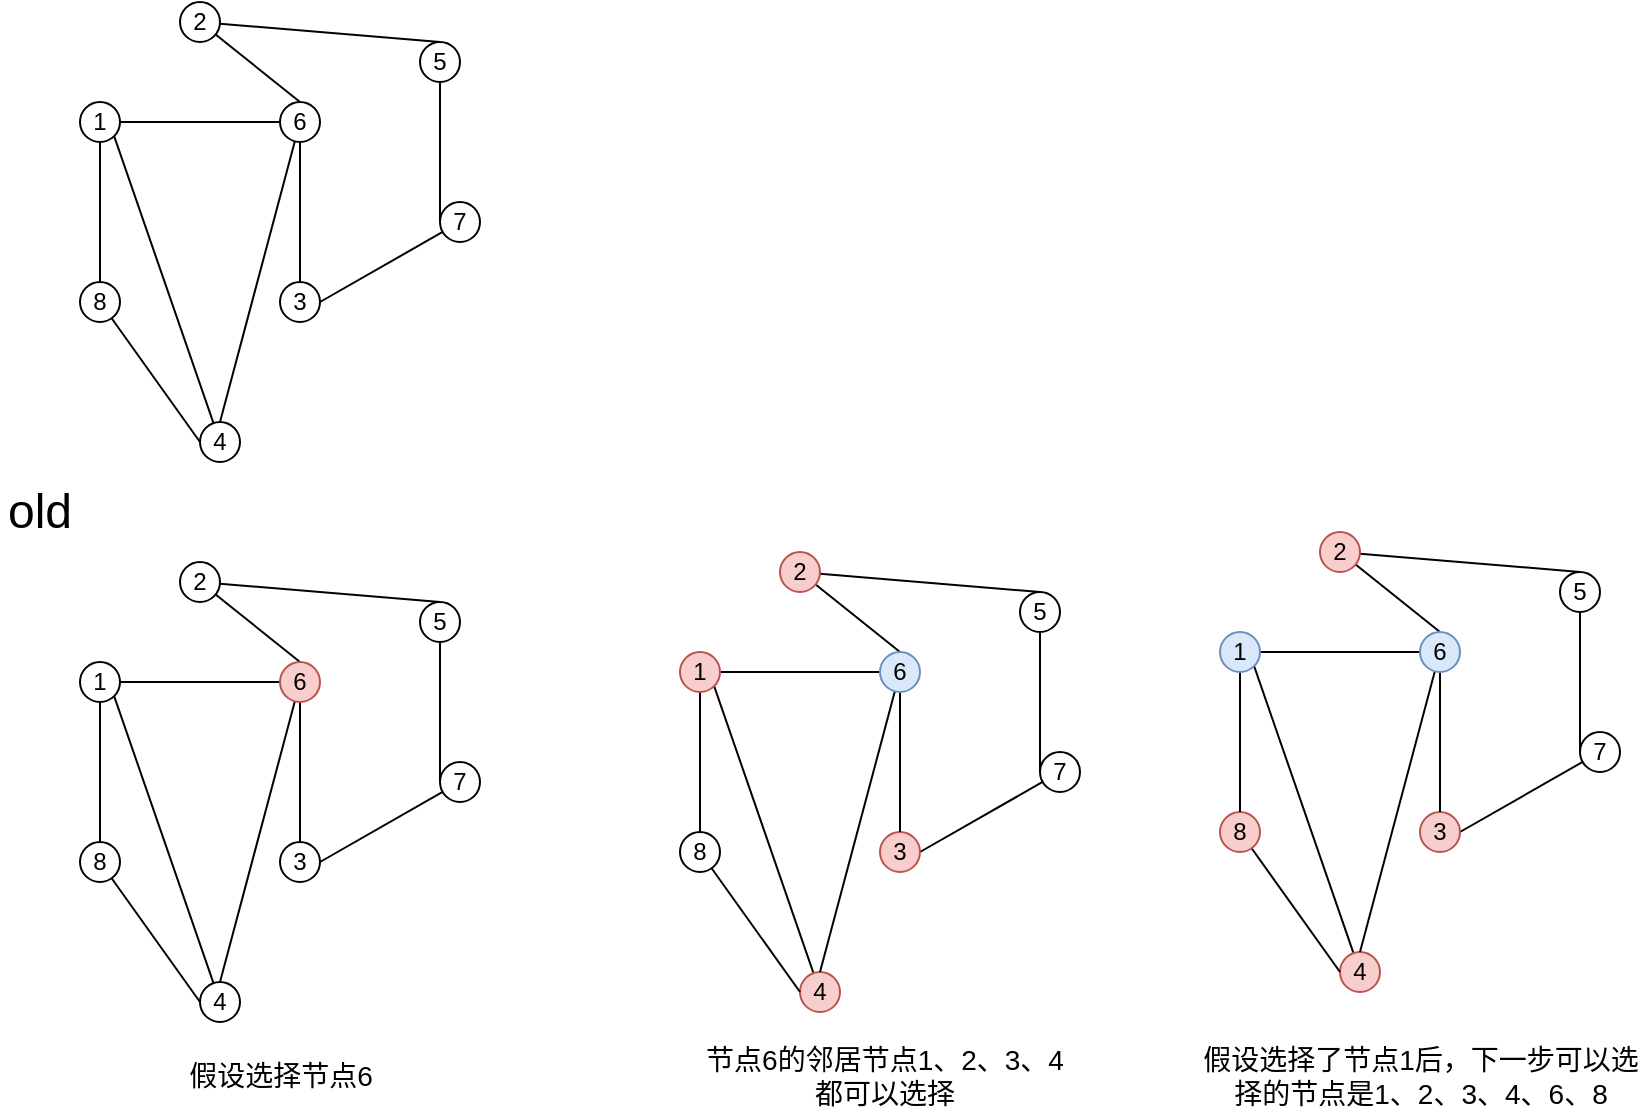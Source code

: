 <mxfile version="10.9.6" type="github"><diagram id="M6rszMiAH-zzzYYt7sG1" name="第 1 页"><mxGraphModel dx="1180" dy="715" grid="1" gridSize="10" guides="1" tooltips="1" connect="1" arrows="1" fold="1" page="1" pageScale="1" pageWidth="827" pageHeight="1169" math="0" shadow="0"><root><mxCell id="0"/><mxCell id="1" parent="0"/><mxCell id="BoHp_QuzeGT2TgdEupGR-20" style="edgeStyle=none;rounded=0;orthogonalLoop=1;jettySize=auto;html=1;entryX=1;entryY=1;entryDx=0;entryDy=0;endArrow=none;endFill=0;" parent="1" source="BoHp_QuzeGT2TgdEupGR-1" target="BoHp_QuzeGT2TgdEupGR-7" edge="1"><mxGeometry relative="1" as="geometry"/></mxCell><mxCell id="BoHp_QuzeGT2TgdEupGR-1" value="4" style="ellipse;whiteSpace=wrap;html=1;" parent="1" vertex="1"><mxGeometry x="140" y="230" width="20" height="20" as="geometry"/></mxCell><mxCell id="BoHp_QuzeGT2TgdEupGR-17" style="edgeStyle=none;rounded=0;orthogonalLoop=1;jettySize=auto;html=1;entryX=0;entryY=0.5;entryDx=0;entryDy=0;endArrow=none;endFill=0;" parent="1" source="BoHp_QuzeGT2TgdEupGR-2" target="BoHp_QuzeGT2TgdEupGR-4" edge="1"><mxGeometry relative="1" as="geometry"/></mxCell><mxCell id="BoHp_QuzeGT2TgdEupGR-2" value="5" style="ellipse;whiteSpace=wrap;html=1;" parent="1" vertex="1"><mxGeometry x="250" y="40" width="20" height="20" as="geometry"/></mxCell><mxCell id="BoHp_QuzeGT2TgdEupGR-16" style="edgeStyle=none;rounded=0;orthogonalLoop=1;jettySize=auto;html=1;entryX=0.5;entryY=0;entryDx=0;entryDy=0;endArrow=none;endFill=0;" parent="1" source="BoHp_QuzeGT2TgdEupGR-3" target="BoHp_QuzeGT2TgdEupGR-2" edge="1"><mxGeometry relative="1" as="geometry"/></mxCell><mxCell id="BoHp_QuzeGT2TgdEupGR-18" style="edgeStyle=none;rounded=0;orthogonalLoop=1;jettySize=auto;html=1;entryX=0.5;entryY=0;entryDx=0;entryDy=0;endArrow=none;endFill=0;" parent="1" source="BoHp_QuzeGT2TgdEupGR-3" target="BoHp_QuzeGT2TgdEupGR-8" edge="1"><mxGeometry relative="1" as="geometry"/></mxCell><mxCell id="BoHp_QuzeGT2TgdEupGR-3" value="2" style="ellipse;whiteSpace=wrap;html=1;" parent="1" vertex="1"><mxGeometry x="130" y="20" width="20" height="20" as="geometry"/></mxCell><mxCell id="BoHp_QuzeGT2TgdEupGR-22" style="edgeStyle=none;rounded=0;orthogonalLoop=1;jettySize=auto;html=1;entryX=1;entryY=0.5;entryDx=0;entryDy=0;endArrow=none;endFill=0;" parent="1" source="BoHp_QuzeGT2TgdEupGR-4" target="BoHp_QuzeGT2TgdEupGR-6" edge="1"><mxGeometry relative="1" as="geometry"/></mxCell><mxCell id="BoHp_QuzeGT2TgdEupGR-4" value="7" style="ellipse;whiteSpace=wrap;html=1;" parent="1" vertex="1"><mxGeometry x="260" y="120" width="20" height="20" as="geometry"/></mxCell><mxCell id="BoHp_QuzeGT2TgdEupGR-21" style="edgeStyle=none;rounded=0;orthogonalLoop=1;jettySize=auto;html=1;entryX=0;entryY=0.5;entryDx=0;entryDy=0;endArrow=none;endFill=0;" parent="1" source="BoHp_QuzeGT2TgdEupGR-5" target="BoHp_QuzeGT2TgdEupGR-1" edge="1"><mxGeometry relative="1" as="geometry"/></mxCell><mxCell id="BoHp_QuzeGT2TgdEupGR-5" value="8" style="ellipse;whiteSpace=wrap;html=1;" parent="1" vertex="1"><mxGeometry x="80" y="160" width="20" height="20" as="geometry"/></mxCell><mxCell id="BoHp_QuzeGT2TgdEupGR-6" value="3" style="ellipse;whiteSpace=wrap;html=1;" parent="1" vertex="1"><mxGeometry x="180" y="160" width="20" height="20" as="geometry"/></mxCell><mxCell id="BoHp_QuzeGT2TgdEupGR-14" style="edgeStyle=orthogonalEdgeStyle;rounded=0;orthogonalLoop=1;jettySize=auto;html=1;entryX=0.5;entryY=0;entryDx=0;entryDy=0;endArrow=none;endFill=0;" parent="1" source="BoHp_QuzeGT2TgdEupGR-7" target="BoHp_QuzeGT2TgdEupGR-5" edge="1"><mxGeometry relative="1" as="geometry"/></mxCell><mxCell id="BoHp_QuzeGT2TgdEupGR-15" style="edgeStyle=none;rounded=0;orthogonalLoop=1;jettySize=auto;html=1;entryX=0;entryY=0.5;entryDx=0;entryDy=0;endArrow=none;endFill=0;" parent="1" source="BoHp_QuzeGT2TgdEupGR-7" target="BoHp_QuzeGT2TgdEupGR-8" edge="1"><mxGeometry relative="1" as="geometry"/></mxCell><mxCell id="BoHp_QuzeGT2TgdEupGR-7" value="1" style="ellipse;whiteSpace=wrap;html=1;" parent="1" vertex="1"><mxGeometry x="80" y="70" width="20" height="20" as="geometry"/></mxCell><mxCell id="BoHp_QuzeGT2TgdEupGR-19" style="edgeStyle=none;rounded=0;orthogonalLoop=1;jettySize=auto;html=1;entryX=0.5;entryY=0;entryDx=0;entryDy=0;endArrow=none;endFill=0;" parent="1" source="BoHp_QuzeGT2TgdEupGR-8" target="BoHp_QuzeGT2TgdEupGR-6" edge="1"><mxGeometry relative="1" as="geometry"/></mxCell><mxCell id="BoHp_QuzeGT2TgdEupGR-23" style="edgeStyle=none;rounded=0;orthogonalLoop=1;jettySize=auto;html=1;entryX=0.5;entryY=0;entryDx=0;entryDy=0;endArrow=none;endFill=0;" parent="1" source="BoHp_QuzeGT2TgdEupGR-8" target="BoHp_QuzeGT2TgdEupGR-1" edge="1"><mxGeometry relative="1" as="geometry"/></mxCell><mxCell id="BoHp_QuzeGT2TgdEupGR-8" value="6" style="ellipse;whiteSpace=wrap;html=1;" parent="1" vertex="1"><mxGeometry x="180" y="70" width="20" height="20" as="geometry"/></mxCell><mxCell id="FFjB3CCatayLa6KqFZki-2" style="edgeStyle=none;rounded=0;orthogonalLoop=1;jettySize=auto;html=1;entryX=1;entryY=1;entryDx=0;entryDy=0;endArrow=none;endFill=0;" edge="1" parent="1" source="FFjB3CCatayLa6KqFZki-3" target="FFjB3CCatayLa6KqFZki-16"><mxGeometry relative="1" as="geometry"/></mxCell><mxCell id="FFjB3CCatayLa6KqFZki-3" value="4" style="ellipse;whiteSpace=wrap;html=1;" vertex="1" parent="1"><mxGeometry x="140" y="510" width="20" height="20" as="geometry"/></mxCell><mxCell id="FFjB3CCatayLa6KqFZki-4" style="edgeStyle=none;rounded=0;orthogonalLoop=1;jettySize=auto;html=1;entryX=0;entryY=0.5;entryDx=0;entryDy=0;endArrow=none;endFill=0;" edge="1" parent="1" source="FFjB3CCatayLa6KqFZki-5" target="FFjB3CCatayLa6KqFZki-10"><mxGeometry relative="1" as="geometry"/></mxCell><mxCell id="FFjB3CCatayLa6KqFZki-5" value="5" style="ellipse;whiteSpace=wrap;html=1;" vertex="1" parent="1"><mxGeometry x="250" y="320" width="20" height="20" as="geometry"/></mxCell><mxCell id="FFjB3CCatayLa6KqFZki-6" style="edgeStyle=none;rounded=0;orthogonalLoop=1;jettySize=auto;html=1;entryX=0.5;entryY=0;entryDx=0;entryDy=0;endArrow=none;endFill=0;" edge="1" parent="1" source="FFjB3CCatayLa6KqFZki-8" target="FFjB3CCatayLa6KqFZki-5"><mxGeometry relative="1" as="geometry"/></mxCell><mxCell id="FFjB3CCatayLa6KqFZki-7" style="edgeStyle=none;rounded=0;orthogonalLoop=1;jettySize=auto;html=1;entryX=0.5;entryY=0;entryDx=0;entryDy=0;endArrow=none;endFill=0;" edge="1" parent="1" source="FFjB3CCatayLa6KqFZki-8" target="FFjB3CCatayLa6KqFZki-19"><mxGeometry relative="1" as="geometry"/></mxCell><mxCell id="FFjB3CCatayLa6KqFZki-8" value="2" style="ellipse;whiteSpace=wrap;html=1;" vertex="1" parent="1"><mxGeometry x="130" y="300" width="20" height="20" as="geometry"/></mxCell><mxCell id="FFjB3CCatayLa6KqFZki-9" style="edgeStyle=none;rounded=0;orthogonalLoop=1;jettySize=auto;html=1;entryX=1;entryY=0.5;entryDx=0;entryDy=0;endArrow=none;endFill=0;" edge="1" parent="1" source="FFjB3CCatayLa6KqFZki-10" target="FFjB3CCatayLa6KqFZki-13"><mxGeometry relative="1" as="geometry"/></mxCell><mxCell id="FFjB3CCatayLa6KqFZki-10" value="7" style="ellipse;whiteSpace=wrap;html=1;" vertex="1" parent="1"><mxGeometry x="260" y="400" width="20" height="20" as="geometry"/></mxCell><mxCell id="FFjB3CCatayLa6KqFZki-11" style="edgeStyle=none;rounded=0;orthogonalLoop=1;jettySize=auto;html=1;entryX=0;entryY=0.5;entryDx=0;entryDy=0;endArrow=none;endFill=0;" edge="1" parent="1" source="FFjB3CCatayLa6KqFZki-12" target="FFjB3CCatayLa6KqFZki-3"><mxGeometry relative="1" as="geometry"/></mxCell><mxCell id="FFjB3CCatayLa6KqFZki-12" value="8" style="ellipse;whiteSpace=wrap;html=1;" vertex="1" parent="1"><mxGeometry x="80" y="440" width="20" height="20" as="geometry"/></mxCell><mxCell id="FFjB3CCatayLa6KqFZki-13" value="3" style="ellipse;whiteSpace=wrap;html=1;" vertex="1" parent="1"><mxGeometry x="180" y="440" width="20" height="20" as="geometry"/></mxCell><mxCell id="FFjB3CCatayLa6KqFZki-14" style="edgeStyle=orthogonalEdgeStyle;rounded=0;orthogonalLoop=1;jettySize=auto;html=1;entryX=0.5;entryY=0;entryDx=0;entryDy=0;endArrow=none;endFill=0;" edge="1" parent="1" source="FFjB3CCatayLa6KqFZki-16" target="FFjB3CCatayLa6KqFZki-12"><mxGeometry relative="1" as="geometry"/></mxCell><mxCell id="FFjB3CCatayLa6KqFZki-15" style="edgeStyle=none;rounded=0;orthogonalLoop=1;jettySize=auto;html=1;entryX=0;entryY=0.5;entryDx=0;entryDy=0;endArrow=none;endFill=0;" edge="1" parent="1" source="FFjB3CCatayLa6KqFZki-16" target="FFjB3CCatayLa6KqFZki-19"><mxGeometry relative="1" as="geometry"/></mxCell><mxCell id="FFjB3CCatayLa6KqFZki-16" value="1" style="ellipse;whiteSpace=wrap;html=1;" vertex="1" parent="1"><mxGeometry x="80" y="350" width="20" height="20" as="geometry"/></mxCell><mxCell id="FFjB3CCatayLa6KqFZki-17" style="edgeStyle=none;rounded=0;orthogonalLoop=1;jettySize=auto;html=1;entryX=0.5;entryY=0;entryDx=0;entryDy=0;endArrow=none;endFill=0;" edge="1" parent="1" source="FFjB3CCatayLa6KqFZki-19" target="FFjB3CCatayLa6KqFZki-13"><mxGeometry relative="1" as="geometry"/></mxCell><mxCell id="FFjB3CCatayLa6KqFZki-18" style="edgeStyle=none;rounded=0;orthogonalLoop=1;jettySize=auto;html=1;entryX=0.5;entryY=0;entryDx=0;entryDy=0;endArrow=none;endFill=0;" edge="1" parent="1" source="FFjB3CCatayLa6KqFZki-19" target="FFjB3CCatayLa6KqFZki-3"><mxGeometry relative="1" as="geometry"/></mxCell><mxCell id="FFjB3CCatayLa6KqFZki-19" value="6" style="ellipse;whiteSpace=wrap;html=1;fillColor=#f8cecc;strokeColor=#b85450;" vertex="1" parent="1"><mxGeometry x="180" y="350" width="20" height="20" as="geometry"/></mxCell><mxCell id="FFjB3CCatayLa6KqFZki-38" style="edgeStyle=none;rounded=0;orthogonalLoop=1;jettySize=auto;html=1;entryX=1;entryY=1;entryDx=0;entryDy=0;endArrow=none;endFill=0;" edge="1" parent="1" source="FFjB3CCatayLa6KqFZki-39" target="FFjB3CCatayLa6KqFZki-52"><mxGeometry relative="1" as="geometry"/></mxCell><mxCell id="FFjB3CCatayLa6KqFZki-39" value="4" style="ellipse;whiteSpace=wrap;html=1;fillColor=#f8cecc;strokeColor=#b85450;" vertex="1" parent="1"><mxGeometry x="440" y="505" width="20" height="20" as="geometry"/></mxCell><mxCell id="FFjB3CCatayLa6KqFZki-40" style="edgeStyle=none;rounded=0;orthogonalLoop=1;jettySize=auto;html=1;entryX=0;entryY=0.5;entryDx=0;entryDy=0;endArrow=none;endFill=0;" edge="1" parent="1" source="FFjB3CCatayLa6KqFZki-41" target="FFjB3CCatayLa6KqFZki-46"><mxGeometry relative="1" as="geometry"/></mxCell><mxCell id="FFjB3CCatayLa6KqFZki-41" value="5" style="ellipse;whiteSpace=wrap;html=1;" vertex="1" parent="1"><mxGeometry x="550" y="315" width="20" height="20" as="geometry"/></mxCell><mxCell id="FFjB3CCatayLa6KqFZki-42" style="edgeStyle=none;rounded=0;orthogonalLoop=1;jettySize=auto;html=1;entryX=0.5;entryY=0;entryDx=0;entryDy=0;endArrow=none;endFill=0;" edge="1" parent="1" source="FFjB3CCatayLa6KqFZki-44" target="FFjB3CCatayLa6KqFZki-41"><mxGeometry relative="1" as="geometry"/></mxCell><mxCell id="FFjB3CCatayLa6KqFZki-43" style="edgeStyle=none;rounded=0;orthogonalLoop=1;jettySize=auto;html=1;entryX=0.5;entryY=0;entryDx=0;entryDy=0;endArrow=none;endFill=0;" edge="1" parent="1" source="FFjB3CCatayLa6KqFZki-44" target="FFjB3CCatayLa6KqFZki-55"><mxGeometry relative="1" as="geometry"/></mxCell><mxCell id="FFjB3CCatayLa6KqFZki-44" value="2" style="ellipse;whiteSpace=wrap;html=1;fillColor=#f8cecc;strokeColor=#b85450;" vertex="1" parent="1"><mxGeometry x="430" y="295" width="20" height="20" as="geometry"/></mxCell><mxCell id="FFjB3CCatayLa6KqFZki-45" style="edgeStyle=none;rounded=0;orthogonalLoop=1;jettySize=auto;html=1;entryX=1;entryY=0.5;entryDx=0;entryDy=0;endArrow=none;endFill=0;" edge="1" parent="1" source="FFjB3CCatayLa6KqFZki-46" target="FFjB3CCatayLa6KqFZki-49"><mxGeometry relative="1" as="geometry"/></mxCell><mxCell id="FFjB3CCatayLa6KqFZki-46" value="7" style="ellipse;whiteSpace=wrap;html=1;" vertex="1" parent="1"><mxGeometry x="560" y="395" width="20" height="20" as="geometry"/></mxCell><mxCell id="FFjB3CCatayLa6KqFZki-47" style="edgeStyle=none;rounded=0;orthogonalLoop=1;jettySize=auto;html=1;entryX=0;entryY=0.5;entryDx=0;entryDy=0;endArrow=none;endFill=0;" edge="1" parent="1" source="FFjB3CCatayLa6KqFZki-48" target="FFjB3CCatayLa6KqFZki-39"><mxGeometry relative="1" as="geometry"/></mxCell><mxCell id="FFjB3CCatayLa6KqFZki-48" value="8" style="ellipse;whiteSpace=wrap;html=1;" vertex="1" parent="1"><mxGeometry x="380" y="435" width="20" height="20" as="geometry"/></mxCell><mxCell id="FFjB3CCatayLa6KqFZki-49" value="3" style="ellipse;whiteSpace=wrap;html=1;fillColor=#f8cecc;strokeColor=#b85450;" vertex="1" parent="1"><mxGeometry x="480" y="435" width="20" height="20" as="geometry"/></mxCell><mxCell id="FFjB3CCatayLa6KqFZki-50" style="edgeStyle=orthogonalEdgeStyle;rounded=0;orthogonalLoop=1;jettySize=auto;html=1;entryX=0.5;entryY=0;entryDx=0;entryDy=0;endArrow=none;endFill=0;" edge="1" parent="1" source="FFjB3CCatayLa6KqFZki-52" target="FFjB3CCatayLa6KqFZki-48"><mxGeometry relative="1" as="geometry"/></mxCell><mxCell id="FFjB3CCatayLa6KqFZki-51" style="edgeStyle=none;rounded=0;orthogonalLoop=1;jettySize=auto;html=1;entryX=0;entryY=0.5;entryDx=0;entryDy=0;endArrow=none;endFill=0;" edge="1" parent="1" source="FFjB3CCatayLa6KqFZki-52" target="FFjB3CCatayLa6KqFZki-55"><mxGeometry relative="1" as="geometry"/></mxCell><mxCell id="FFjB3CCatayLa6KqFZki-52" value="1" style="ellipse;whiteSpace=wrap;html=1;fillColor=#f8cecc;strokeColor=#b85450;" vertex="1" parent="1"><mxGeometry x="380" y="345" width="20" height="20" as="geometry"/></mxCell><mxCell id="FFjB3CCatayLa6KqFZki-53" style="edgeStyle=none;rounded=0;orthogonalLoop=1;jettySize=auto;html=1;entryX=0.5;entryY=0;entryDx=0;entryDy=0;endArrow=none;endFill=0;" edge="1" parent="1" source="FFjB3CCatayLa6KqFZki-55" target="FFjB3CCatayLa6KqFZki-49"><mxGeometry relative="1" as="geometry"/></mxCell><mxCell id="FFjB3CCatayLa6KqFZki-54" style="edgeStyle=none;rounded=0;orthogonalLoop=1;jettySize=auto;html=1;entryX=0.5;entryY=0;entryDx=0;entryDy=0;endArrow=none;endFill=0;" edge="1" parent="1" source="FFjB3CCatayLa6KqFZki-55" target="FFjB3CCatayLa6KqFZki-39"><mxGeometry relative="1" as="geometry"/></mxCell><mxCell id="FFjB3CCatayLa6KqFZki-55" value="6" style="ellipse;whiteSpace=wrap;html=1;fillColor=#dae8fc;strokeColor=#6c8ebf;" vertex="1" parent="1"><mxGeometry x="480" y="345" width="20" height="20" as="geometry"/></mxCell><mxCell id="FFjB3CCatayLa6KqFZki-56" style="edgeStyle=none;rounded=0;orthogonalLoop=1;jettySize=auto;html=1;entryX=1;entryY=1;entryDx=0;entryDy=0;endArrow=none;endFill=0;" edge="1" parent="1" source="FFjB3CCatayLa6KqFZki-57" target="FFjB3CCatayLa6KqFZki-70"><mxGeometry relative="1" as="geometry"/></mxCell><mxCell id="FFjB3CCatayLa6KqFZki-57" value="4" style="ellipse;whiteSpace=wrap;html=1;fillColor=#f8cecc;strokeColor=#b85450;" vertex="1" parent="1"><mxGeometry x="710" y="495" width="20" height="20" as="geometry"/></mxCell><mxCell id="FFjB3CCatayLa6KqFZki-58" style="edgeStyle=none;rounded=0;orthogonalLoop=1;jettySize=auto;html=1;entryX=0;entryY=0.5;entryDx=0;entryDy=0;endArrow=none;endFill=0;" edge="1" parent="1" source="FFjB3CCatayLa6KqFZki-59" target="FFjB3CCatayLa6KqFZki-64"><mxGeometry relative="1" as="geometry"/></mxCell><mxCell id="FFjB3CCatayLa6KqFZki-59" value="5" style="ellipse;whiteSpace=wrap;html=1;" vertex="1" parent="1"><mxGeometry x="820" y="305" width="20" height="20" as="geometry"/></mxCell><mxCell id="FFjB3CCatayLa6KqFZki-60" style="edgeStyle=none;rounded=0;orthogonalLoop=1;jettySize=auto;html=1;entryX=0.5;entryY=0;entryDx=0;entryDy=0;endArrow=none;endFill=0;" edge="1" parent="1" source="FFjB3CCatayLa6KqFZki-62" target="FFjB3CCatayLa6KqFZki-59"><mxGeometry relative="1" as="geometry"/></mxCell><mxCell id="FFjB3CCatayLa6KqFZki-61" style="edgeStyle=none;rounded=0;orthogonalLoop=1;jettySize=auto;html=1;entryX=0.5;entryY=0;entryDx=0;entryDy=0;endArrow=none;endFill=0;" edge="1" parent="1" source="FFjB3CCatayLa6KqFZki-62" target="FFjB3CCatayLa6KqFZki-73"><mxGeometry relative="1" as="geometry"/></mxCell><mxCell id="FFjB3CCatayLa6KqFZki-62" value="2" style="ellipse;whiteSpace=wrap;html=1;fillColor=#f8cecc;strokeColor=#b85450;" vertex="1" parent="1"><mxGeometry x="700" y="285" width="20" height="20" as="geometry"/></mxCell><mxCell id="FFjB3CCatayLa6KqFZki-63" style="edgeStyle=none;rounded=0;orthogonalLoop=1;jettySize=auto;html=1;entryX=1;entryY=0.5;entryDx=0;entryDy=0;endArrow=none;endFill=0;" edge="1" parent="1" source="FFjB3CCatayLa6KqFZki-64" target="FFjB3CCatayLa6KqFZki-67"><mxGeometry relative="1" as="geometry"/></mxCell><mxCell id="FFjB3CCatayLa6KqFZki-64" value="7" style="ellipse;whiteSpace=wrap;html=1;" vertex="1" parent="1"><mxGeometry x="830" y="385" width="20" height="20" as="geometry"/></mxCell><mxCell id="FFjB3CCatayLa6KqFZki-65" style="edgeStyle=none;rounded=0;orthogonalLoop=1;jettySize=auto;html=1;entryX=0;entryY=0.5;entryDx=0;entryDy=0;endArrow=none;endFill=0;" edge="1" parent="1" source="FFjB3CCatayLa6KqFZki-66" target="FFjB3CCatayLa6KqFZki-57"><mxGeometry relative="1" as="geometry"/></mxCell><mxCell id="FFjB3CCatayLa6KqFZki-66" value="8" style="ellipse;whiteSpace=wrap;html=1;fillColor=#f8cecc;strokeColor=#b85450;" vertex="1" parent="1"><mxGeometry x="650" y="425" width="20" height="20" as="geometry"/></mxCell><mxCell id="FFjB3CCatayLa6KqFZki-67" value="3" style="ellipse;whiteSpace=wrap;html=1;fillColor=#f8cecc;strokeColor=#b85450;" vertex="1" parent="1"><mxGeometry x="750" y="425" width="20" height="20" as="geometry"/></mxCell><mxCell id="FFjB3CCatayLa6KqFZki-68" style="edgeStyle=orthogonalEdgeStyle;rounded=0;orthogonalLoop=1;jettySize=auto;html=1;entryX=0.5;entryY=0;entryDx=0;entryDy=0;endArrow=none;endFill=0;" edge="1" parent="1" source="FFjB3CCatayLa6KqFZki-70" target="FFjB3CCatayLa6KqFZki-66"><mxGeometry relative="1" as="geometry"/></mxCell><mxCell id="FFjB3CCatayLa6KqFZki-69" style="edgeStyle=none;rounded=0;orthogonalLoop=1;jettySize=auto;html=1;entryX=0;entryY=0.5;entryDx=0;entryDy=0;endArrow=none;endFill=0;" edge="1" parent="1" source="FFjB3CCatayLa6KqFZki-70" target="FFjB3CCatayLa6KqFZki-73"><mxGeometry relative="1" as="geometry"/></mxCell><mxCell id="FFjB3CCatayLa6KqFZki-70" value="1" style="ellipse;whiteSpace=wrap;html=1;fillColor=#dae8fc;strokeColor=#6c8ebf;" vertex="1" parent="1"><mxGeometry x="650" y="335" width="20" height="20" as="geometry"/></mxCell><mxCell id="FFjB3CCatayLa6KqFZki-71" style="edgeStyle=none;rounded=0;orthogonalLoop=1;jettySize=auto;html=1;entryX=0.5;entryY=0;entryDx=0;entryDy=0;endArrow=none;endFill=0;" edge="1" parent="1" source="FFjB3CCatayLa6KqFZki-73" target="FFjB3CCatayLa6KqFZki-67"><mxGeometry relative="1" as="geometry"/></mxCell><mxCell id="FFjB3CCatayLa6KqFZki-72" style="edgeStyle=none;rounded=0;orthogonalLoop=1;jettySize=auto;html=1;entryX=0.5;entryY=0;entryDx=0;entryDy=0;endArrow=none;endFill=0;" edge="1" parent="1" source="FFjB3CCatayLa6KqFZki-73" target="FFjB3CCatayLa6KqFZki-57"><mxGeometry relative="1" as="geometry"/></mxCell><mxCell id="FFjB3CCatayLa6KqFZki-73" value="6" style="ellipse;whiteSpace=wrap;html=1;fillColor=#dae8fc;strokeColor=#6c8ebf;" vertex="1" parent="1"><mxGeometry x="750" y="335" width="20" height="20" as="geometry"/></mxCell><mxCell id="FFjB3CCatayLa6KqFZki-75" value="old" style="text;html=1;strokeColor=none;fillColor=none;align=center;verticalAlign=middle;whiteSpace=wrap;rounded=0;strokeWidth=4;fontSize=24;" vertex="1" parent="1"><mxGeometry x="40" y="265" width="40" height="20" as="geometry"/></mxCell><mxCell id="FFjB3CCatayLa6KqFZki-76" value="假设选择节点6" style="text;html=1;strokeColor=none;fillColor=none;align=center;verticalAlign=middle;whiteSpace=wrap;rounded=0;fontSize=14;" vertex="1" parent="1"><mxGeometry x="117.5" y="540" width="125" height="34" as="geometry"/></mxCell><mxCell id="FFjB3CCatayLa6KqFZki-77" value="节点6的邻居节点1、2、3、4都可以选择" style="text;html=1;strokeColor=none;fillColor=none;align=center;verticalAlign=middle;whiteSpace=wrap;rounded=0;fontSize=14;" vertex="1" parent="1"><mxGeometry x="390" y="540" width="185" height="34" as="geometry"/></mxCell><mxCell id="FFjB3CCatayLa6KqFZki-78" value="假设选择了节点1后，下一步可以选择的节点是1、2、3、4、6、8" style="text;html=1;strokeColor=none;fillColor=none;align=center;verticalAlign=middle;whiteSpace=wrap;rounded=0;fontSize=14;" vertex="1" parent="1"><mxGeometry x="637.5" y="540" width="225" height="34" as="geometry"/></mxCell></root></mxGraphModel></diagram></mxfile>